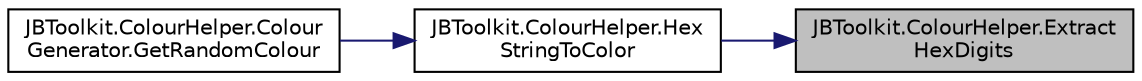 digraph "JBToolkit.ColourHelper.ExtractHexDigits"
{
 // LATEX_PDF_SIZE
  edge [fontname="Helvetica",fontsize="10",labelfontname="Helvetica",labelfontsize="10"];
  node [fontname="Helvetica",fontsize="10",shape=record];
  rankdir="RL";
  Node1 [label="JBToolkit.ColourHelper.Extract\lHexDigits",height=0.2,width=0.4,color="black", fillcolor="grey75", style="filled", fontcolor="black",tooltip="Extract the hex color digits from a string"];
  Node1 -> Node2 [dir="back",color="midnightblue",fontsize="10",style="solid",fontname="Helvetica"];
  Node2 [label="JBToolkit.ColourHelper.Hex\lStringToColor",height=0.2,width=0.4,color="black", fillcolor="white", style="filled",URL="$d8/d62/class_j_b_toolkit_1_1_colour_helper.html#a8f9f5252b34ac3aac424f98478cd6c35",tooltip="Color hex to System.Drawing.Color"];
  Node2 -> Node3 [dir="back",color="midnightblue",fontsize="10",style="solid",fontname="Helvetica"];
  Node3 [label="JBToolkit.ColourHelper.Colour\lGenerator.GetRandomColour",height=0.2,width=0.4,color="black", fillcolor="white", style="filled",URL="$d8/d30/class_j_b_toolkit_1_1_colour_helper_1_1_colour_generator.html#ad5e579c9d0db9c09296338fee48f37e5",tooltip=" "];
}

